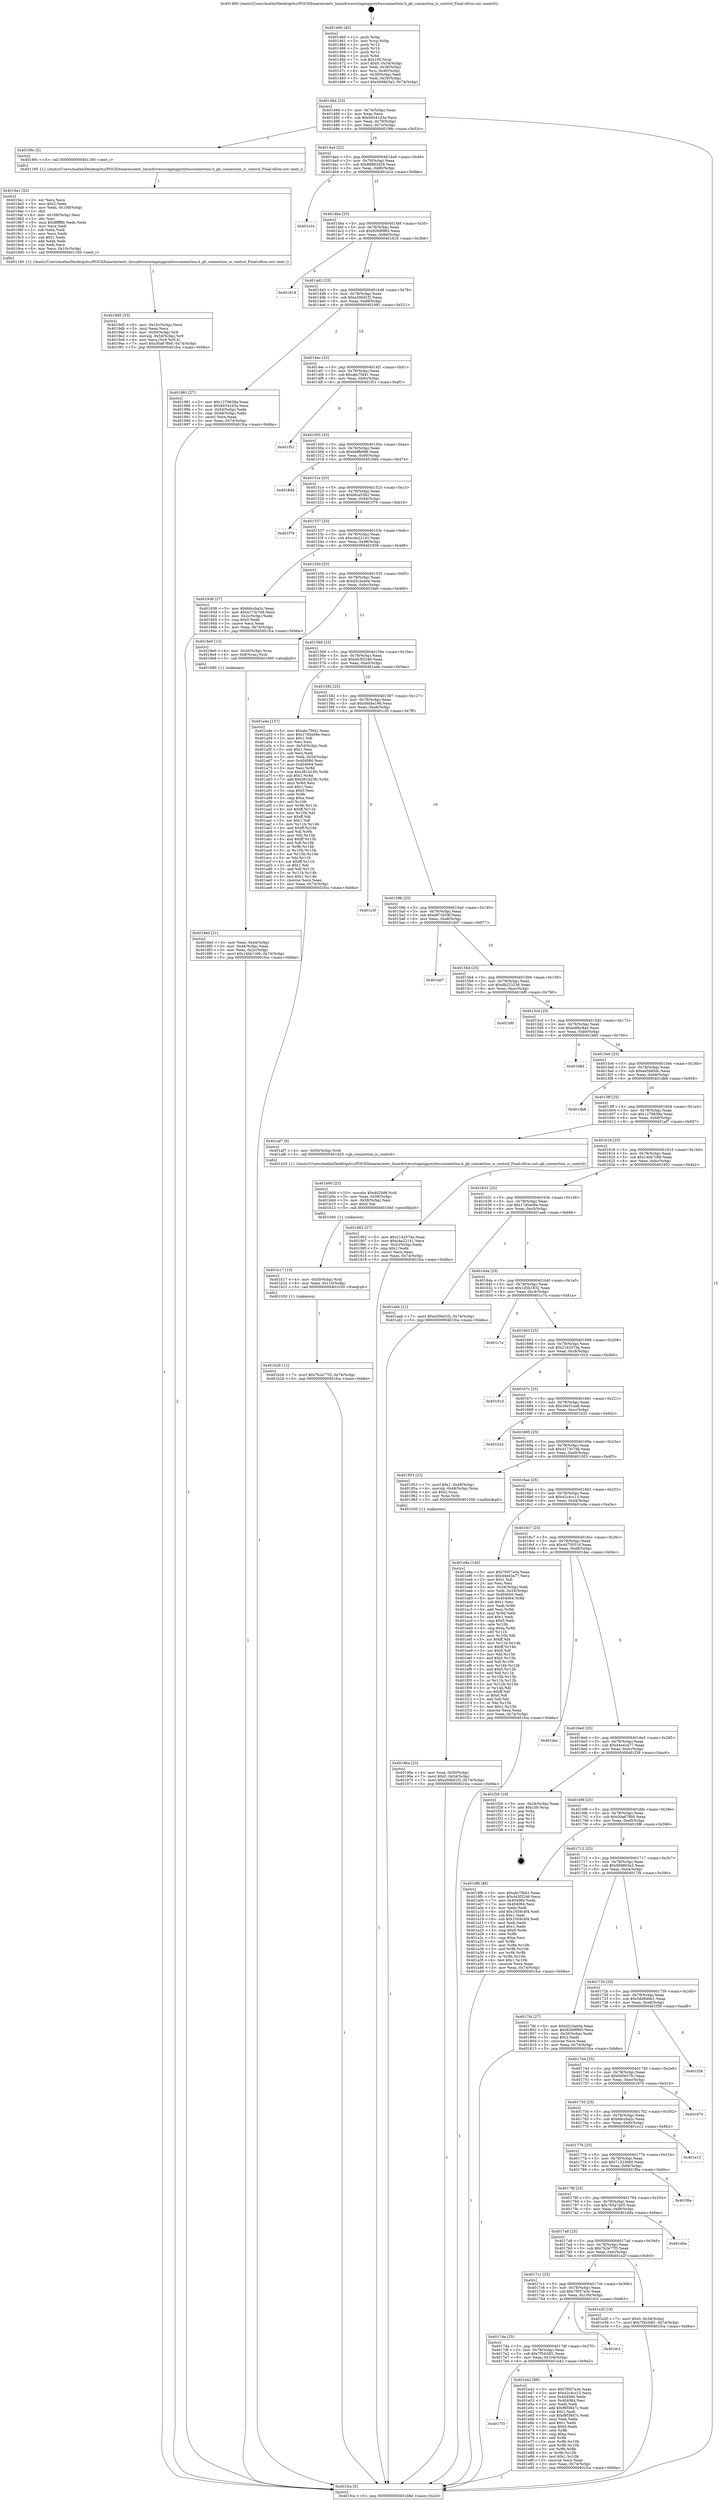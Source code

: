 digraph "0x401460" {
  label = "0x401460 (/mnt/c/Users/mathe/Desktop/tcc/POCII/binaries/extr_linuxdriversstaginggreybusconnection.h_gb_connection_is_control_Final-ollvm.out::main(0))"
  labelloc = "t"
  node[shape=record]

  Entry [label="",width=0.3,height=0.3,shape=circle,fillcolor=black,style=filled]
  "0x40148d" [label="{
     0x40148d [23]\l
     | [instrs]\l
     &nbsp;&nbsp;0x40148d \<+3\>: mov -0x74(%rbp),%eax\l
     &nbsp;&nbsp;0x401490 \<+2\>: mov %eax,%ecx\l
     &nbsp;&nbsp;0x401492 \<+6\>: sub $0x84541d3a,%ecx\l
     &nbsp;&nbsp;0x401498 \<+3\>: mov %eax,-0x78(%rbp)\l
     &nbsp;&nbsp;0x40149b \<+3\>: mov %ecx,-0x7c(%rbp)\l
     &nbsp;&nbsp;0x40149e \<+6\>: je 000000000040199c \<main+0x53c\>\l
  }"]
  "0x40199c" [label="{
     0x40199c [5]\l
     | [instrs]\l
     &nbsp;&nbsp;0x40199c \<+5\>: call 0000000000401160 \<next_i\>\l
     | [calls]\l
     &nbsp;&nbsp;0x401160 \{1\} (/mnt/c/Users/mathe/Desktop/tcc/POCII/binaries/extr_linuxdriversstaginggreybusconnection.h_gb_connection_is_control_Final-ollvm.out::next_i)\l
  }"]
  "0x4014a4" [label="{
     0x4014a4 [22]\l
     | [instrs]\l
     &nbsp;&nbsp;0x4014a4 \<+5\>: jmp 00000000004014a9 \<main+0x49\>\l
     &nbsp;&nbsp;0x4014a9 \<+3\>: mov -0x78(%rbp),%eax\l
     &nbsp;&nbsp;0x4014ac \<+5\>: sub $0x88883d26,%eax\l
     &nbsp;&nbsp;0x4014b1 \<+3\>: mov %eax,-0x80(%rbp)\l
     &nbsp;&nbsp;0x4014b4 \<+6\>: je 0000000000401e1e \<main+0x9be\>\l
  }"]
  Exit [label="",width=0.3,height=0.3,shape=circle,fillcolor=black,style=filled,peripheries=2]
  "0x401e1e" [label="{
     0x401e1e\l
  }", style=dashed]
  "0x4014ba" [label="{
     0x4014ba [25]\l
     | [instrs]\l
     &nbsp;&nbsp;0x4014ba \<+5\>: jmp 00000000004014bf \<main+0x5f\>\l
     &nbsp;&nbsp;0x4014bf \<+3\>: mov -0x78(%rbp),%eax\l
     &nbsp;&nbsp;0x4014c2 \<+5\>: sub $0x9269f965,%eax\l
     &nbsp;&nbsp;0x4014c7 \<+6\>: mov %eax,-0x84(%rbp)\l
     &nbsp;&nbsp;0x4014cd \<+6\>: je 0000000000401818 \<main+0x3b8\>\l
  }"]
  "0x4017f3" [label="{
     0x4017f3\l
  }", style=dashed]
  "0x401818" [label="{
     0x401818\l
  }", style=dashed]
  "0x4014d3" [label="{
     0x4014d3 [25]\l
     | [instrs]\l
     &nbsp;&nbsp;0x4014d3 \<+5\>: jmp 00000000004014d8 \<main+0x78\>\l
     &nbsp;&nbsp;0x4014d8 \<+3\>: mov -0x78(%rbp),%eax\l
     &nbsp;&nbsp;0x4014db \<+5\>: sub $0xa30bd1f2,%eax\l
     &nbsp;&nbsp;0x4014e0 \<+6\>: mov %eax,-0x88(%rbp)\l
     &nbsp;&nbsp;0x4014e6 \<+6\>: je 0000000000401981 \<main+0x521\>\l
  }"]
  "0x401e42" [label="{
     0x401e42 [88]\l
     | [instrs]\l
     &nbsp;&nbsp;0x401e42 \<+5\>: mov $0x7f057a3e,%eax\l
     &nbsp;&nbsp;0x401e47 \<+5\>: mov $0x42c4cc13,%ecx\l
     &nbsp;&nbsp;0x401e4c \<+7\>: mov 0x404060,%edx\l
     &nbsp;&nbsp;0x401e53 \<+7\>: mov 0x404064,%esi\l
     &nbsp;&nbsp;0x401e5a \<+2\>: mov %edx,%edi\l
     &nbsp;&nbsp;0x401e5c \<+6\>: add $0xf6f3847c,%edi\l
     &nbsp;&nbsp;0x401e62 \<+3\>: sub $0x1,%edi\l
     &nbsp;&nbsp;0x401e65 \<+6\>: sub $0xf6f3847c,%edi\l
     &nbsp;&nbsp;0x401e6b \<+3\>: imul %edi,%edx\l
     &nbsp;&nbsp;0x401e6e \<+3\>: and $0x1,%edx\l
     &nbsp;&nbsp;0x401e71 \<+3\>: cmp $0x0,%edx\l
     &nbsp;&nbsp;0x401e74 \<+4\>: sete %r8b\l
     &nbsp;&nbsp;0x401e78 \<+3\>: cmp $0xa,%esi\l
     &nbsp;&nbsp;0x401e7b \<+4\>: setl %r9b\l
     &nbsp;&nbsp;0x401e7f \<+3\>: mov %r8b,%r10b\l
     &nbsp;&nbsp;0x401e82 \<+3\>: and %r9b,%r10b\l
     &nbsp;&nbsp;0x401e85 \<+3\>: xor %r9b,%r8b\l
     &nbsp;&nbsp;0x401e88 \<+3\>: or %r8b,%r10b\l
     &nbsp;&nbsp;0x401e8b \<+4\>: test $0x1,%r10b\l
     &nbsp;&nbsp;0x401e8f \<+3\>: cmovne %ecx,%eax\l
     &nbsp;&nbsp;0x401e92 \<+3\>: mov %eax,-0x74(%rbp)\l
     &nbsp;&nbsp;0x401e95 \<+5\>: jmp 0000000000401fca \<main+0xb6a\>\l
  }"]
  "0x401981" [label="{
     0x401981 [27]\l
     | [instrs]\l
     &nbsp;&nbsp;0x401981 \<+5\>: mov $0x1279639a,%eax\l
     &nbsp;&nbsp;0x401986 \<+5\>: mov $0x84541d3a,%ecx\l
     &nbsp;&nbsp;0x40198b \<+3\>: mov -0x54(%rbp),%edx\l
     &nbsp;&nbsp;0x40198e \<+3\>: cmp -0x48(%rbp),%edx\l
     &nbsp;&nbsp;0x401991 \<+3\>: cmovl %ecx,%eax\l
     &nbsp;&nbsp;0x401994 \<+3\>: mov %eax,-0x74(%rbp)\l
     &nbsp;&nbsp;0x401997 \<+5\>: jmp 0000000000401fca \<main+0xb6a\>\l
  }"]
  "0x4014ec" [label="{
     0x4014ec [25]\l
     | [instrs]\l
     &nbsp;&nbsp;0x4014ec \<+5\>: jmp 00000000004014f1 \<main+0x91\>\l
     &nbsp;&nbsp;0x4014f1 \<+3\>: mov -0x78(%rbp),%eax\l
     &nbsp;&nbsp;0x4014f4 \<+5\>: sub $0xabc7fd41,%eax\l
     &nbsp;&nbsp;0x4014f9 \<+6\>: mov %eax,-0x8c(%rbp)\l
     &nbsp;&nbsp;0x4014ff \<+6\>: je 0000000000401f51 \<main+0xaf1\>\l
  }"]
  "0x4017da" [label="{
     0x4017da [25]\l
     | [instrs]\l
     &nbsp;&nbsp;0x4017da \<+5\>: jmp 00000000004017df \<main+0x37f\>\l
     &nbsp;&nbsp;0x4017df \<+3\>: mov -0x78(%rbp),%eax\l
     &nbsp;&nbsp;0x4017e2 \<+5\>: sub $0x7f543df1,%eax\l
     &nbsp;&nbsp;0x4017e7 \<+6\>: mov %eax,-0x104(%rbp)\l
     &nbsp;&nbsp;0x4017ed \<+6\>: je 0000000000401e42 \<main+0x9e2\>\l
  }"]
  "0x401f51" [label="{
     0x401f51\l
  }", style=dashed]
  "0x401505" [label="{
     0x401505 [25]\l
     | [instrs]\l
     &nbsp;&nbsp;0x401505 \<+5\>: jmp 000000000040150a \<main+0xaa\>\l
     &nbsp;&nbsp;0x40150a \<+3\>: mov -0x78(%rbp),%eax\l
     &nbsp;&nbsp;0x40150d \<+5\>: sub $0xbeffb699,%eax\l
     &nbsp;&nbsp;0x401512 \<+6\>: mov %eax,-0x90(%rbp)\l
     &nbsp;&nbsp;0x401518 \<+6\>: je 00000000004018d4 \<main+0x474\>\l
  }"]
  "0x401fc3" [label="{
     0x401fc3\l
  }", style=dashed]
  "0x4018d4" [label="{
     0x4018d4\l
  }", style=dashed]
  "0x40151e" [label="{
     0x40151e [25]\l
     | [instrs]\l
     &nbsp;&nbsp;0x40151e \<+5\>: jmp 0000000000401523 \<main+0xc3\>\l
     &nbsp;&nbsp;0x401523 \<+3\>: mov -0x78(%rbp),%eax\l
     &nbsp;&nbsp;0x401526 \<+5\>: sub $0xbfca53b2,%eax\l
     &nbsp;&nbsp;0x40152b \<+6\>: mov %eax,-0x94(%rbp)\l
     &nbsp;&nbsp;0x401531 \<+6\>: je 0000000000401f76 \<main+0xb16\>\l
  }"]
  "0x4017c1" [label="{
     0x4017c1 [25]\l
     | [instrs]\l
     &nbsp;&nbsp;0x4017c1 \<+5\>: jmp 00000000004017c6 \<main+0x366\>\l
     &nbsp;&nbsp;0x4017c6 \<+3\>: mov -0x78(%rbp),%eax\l
     &nbsp;&nbsp;0x4017c9 \<+5\>: sub $0x7f057a3e,%eax\l
     &nbsp;&nbsp;0x4017ce \<+6\>: mov %eax,-0x100(%rbp)\l
     &nbsp;&nbsp;0x4017d4 \<+6\>: je 0000000000401fc3 \<main+0xb63\>\l
  }"]
  "0x401f76" [label="{
     0x401f76\l
  }", style=dashed]
  "0x401537" [label="{
     0x401537 [25]\l
     | [instrs]\l
     &nbsp;&nbsp;0x401537 \<+5\>: jmp 000000000040153c \<main+0xdc\>\l
     &nbsp;&nbsp;0x40153c \<+3\>: mov -0x78(%rbp),%eax\l
     &nbsp;&nbsp;0x40153f \<+5\>: sub $0xc4e22141,%eax\l
     &nbsp;&nbsp;0x401544 \<+6\>: mov %eax,-0x98(%rbp)\l
     &nbsp;&nbsp;0x40154a \<+6\>: je 0000000000401938 \<main+0x4d8\>\l
  }"]
  "0x401e2f" [label="{
     0x401e2f [19]\l
     | [instrs]\l
     &nbsp;&nbsp;0x401e2f \<+7\>: movl $0x0,-0x34(%rbp)\l
     &nbsp;&nbsp;0x401e36 \<+7\>: movl $0x7f543df1,-0x74(%rbp)\l
     &nbsp;&nbsp;0x401e3d \<+5\>: jmp 0000000000401fca \<main+0xb6a\>\l
  }"]
  "0x401938" [label="{
     0x401938 [27]\l
     | [instrs]\l
     &nbsp;&nbsp;0x401938 \<+5\>: mov $0x6dccba2c,%eax\l
     &nbsp;&nbsp;0x40193d \<+5\>: mov $0x4173c748,%ecx\l
     &nbsp;&nbsp;0x401942 \<+3\>: mov -0x2c(%rbp),%edx\l
     &nbsp;&nbsp;0x401945 \<+3\>: cmp $0x0,%edx\l
     &nbsp;&nbsp;0x401948 \<+3\>: cmove %ecx,%eax\l
     &nbsp;&nbsp;0x40194b \<+3\>: mov %eax,-0x74(%rbp)\l
     &nbsp;&nbsp;0x40194e \<+5\>: jmp 0000000000401fca \<main+0xb6a\>\l
  }"]
  "0x401550" [label="{
     0x401550 [25]\l
     | [instrs]\l
     &nbsp;&nbsp;0x401550 \<+5\>: jmp 0000000000401555 \<main+0xf5\>\l
     &nbsp;&nbsp;0x401555 \<+3\>: mov -0x78(%rbp),%eax\l
     &nbsp;&nbsp;0x401558 \<+5\>: sub $0xd3c3a40a,%eax\l
     &nbsp;&nbsp;0x40155d \<+6\>: mov %eax,-0x9c(%rbp)\l
     &nbsp;&nbsp;0x401563 \<+6\>: je 00000000004018e0 \<main+0x480\>\l
  }"]
  "0x4017a8" [label="{
     0x4017a8 [25]\l
     | [instrs]\l
     &nbsp;&nbsp;0x4017a8 \<+5\>: jmp 00000000004017ad \<main+0x34d\>\l
     &nbsp;&nbsp;0x4017ad \<+3\>: mov -0x78(%rbp),%eax\l
     &nbsp;&nbsp;0x4017b0 \<+5\>: sub $0x7b2e77f3,%eax\l
     &nbsp;&nbsp;0x4017b5 \<+6\>: mov %eax,-0xfc(%rbp)\l
     &nbsp;&nbsp;0x4017bb \<+6\>: je 0000000000401e2f \<main+0x9cf\>\l
  }"]
  "0x4018e0" [label="{
     0x4018e0 [13]\l
     | [instrs]\l
     &nbsp;&nbsp;0x4018e0 \<+4\>: mov -0x40(%rbp),%rax\l
     &nbsp;&nbsp;0x4018e4 \<+4\>: mov 0x8(%rax),%rdi\l
     &nbsp;&nbsp;0x4018e8 \<+5\>: call 0000000000401060 \<atoi@plt\>\l
     | [calls]\l
     &nbsp;&nbsp;0x401060 \{1\} (unknown)\l
  }"]
  "0x401569" [label="{
     0x401569 [25]\l
     | [instrs]\l
     &nbsp;&nbsp;0x401569 \<+5\>: jmp 000000000040156e \<main+0x10e\>\l
     &nbsp;&nbsp;0x40156e \<+3\>: mov -0x78(%rbp),%eax\l
     &nbsp;&nbsp;0x401571 \<+5\>: sub $0xd43f3246,%eax\l
     &nbsp;&nbsp;0x401576 \<+6\>: mov %eax,-0xa0(%rbp)\l
     &nbsp;&nbsp;0x40157c \<+6\>: je 0000000000401a4e \<main+0x5ee\>\l
  }"]
  "0x401d0a" [label="{
     0x401d0a\l
  }", style=dashed]
  "0x401a4e" [label="{
     0x401a4e [157]\l
     | [instrs]\l
     &nbsp;&nbsp;0x401a4e \<+5\>: mov $0xabc7fd41,%eax\l
     &nbsp;&nbsp;0x401a53 \<+5\>: mov $0x17d5a06e,%ecx\l
     &nbsp;&nbsp;0x401a58 \<+2\>: mov $0x1,%dl\l
     &nbsp;&nbsp;0x401a5a \<+2\>: xor %esi,%esi\l
     &nbsp;&nbsp;0x401a5c \<+3\>: mov -0x54(%rbp),%edi\l
     &nbsp;&nbsp;0x401a5f \<+3\>: sub $0x1,%esi\l
     &nbsp;&nbsp;0x401a62 \<+2\>: sub %esi,%edi\l
     &nbsp;&nbsp;0x401a64 \<+3\>: mov %edi,-0x54(%rbp)\l
     &nbsp;&nbsp;0x401a67 \<+7\>: mov 0x404060,%esi\l
     &nbsp;&nbsp;0x401a6e \<+7\>: mov 0x404064,%edi\l
     &nbsp;&nbsp;0x401a75 \<+3\>: mov %esi,%r8d\l
     &nbsp;&nbsp;0x401a78 \<+7\>: sub $0x381b23fc,%r8d\l
     &nbsp;&nbsp;0x401a7f \<+4\>: sub $0x1,%r8d\l
     &nbsp;&nbsp;0x401a83 \<+7\>: add $0x381b23fc,%r8d\l
     &nbsp;&nbsp;0x401a8a \<+4\>: imul %r8d,%esi\l
     &nbsp;&nbsp;0x401a8e \<+3\>: and $0x1,%esi\l
     &nbsp;&nbsp;0x401a91 \<+3\>: cmp $0x0,%esi\l
     &nbsp;&nbsp;0x401a94 \<+4\>: sete %r9b\l
     &nbsp;&nbsp;0x401a98 \<+3\>: cmp $0xa,%edi\l
     &nbsp;&nbsp;0x401a9b \<+4\>: setl %r10b\l
     &nbsp;&nbsp;0x401a9f \<+3\>: mov %r9b,%r11b\l
     &nbsp;&nbsp;0x401aa2 \<+4\>: xor $0xff,%r11b\l
     &nbsp;&nbsp;0x401aa6 \<+3\>: mov %r10b,%bl\l
     &nbsp;&nbsp;0x401aa9 \<+3\>: xor $0xff,%bl\l
     &nbsp;&nbsp;0x401aac \<+3\>: xor $0x1,%dl\l
     &nbsp;&nbsp;0x401aaf \<+3\>: mov %r11b,%r14b\l
     &nbsp;&nbsp;0x401ab2 \<+4\>: and $0xff,%r14b\l
     &nbsp;&nbsp;0x401ab6 \<+3\>: and %dl,%r9b\l
     &nbsp;&nbsp;0x401ab9 \<+3\>: mov %bl,%r15b\l
     &nbsp;&nbsp;0x401abc \<+4\>: and $0xff,%r15b\l
     &nbsp;&nbsp;0x401ac0 \<+3\>: and %dl,%r10b\l
     &nbsp;&nbsp;0x401ac3 \<+3\>: or %r9b,%r14b\l
     &nbsp;&nbsp;0x401ac6 \<+3\>: or %r10b,%r15b\l
     &nbsp;&nbsp;0x401ac9 \<+3\>: xor %r15b,%r14b\l
     &nbsp;&nbsp;0x401acc \<+3\>: or %bl,%r11b\l
     &nbsp;&nbsp;0x401acf \<+4\>: xor $0xff,%r11b\l
     &nbsp;&nbsp;0x401ad3 \<+3\>: or $0x1,%dl\l
     &nbsp;&nbsp;0x401ad6 \<+3\>: and %dl,%r11b\l
     &nbsp;&nbsp;0x401ad9 \<+3\>: or %r11b,%r14b\l
     &nbsp;&nbsp;0x401adc \<+4\>: test $0x1,%r14b\l
     &nbsp;&nbsp;0x401ae0 \<+3\>: cmovne %ecx,%eax\l
     &nbsp;&nbsp;0x401ae3 \<+3\>: mov %eax,-0x74(%rbp)\l
     &nbsp;&nbsp;0x401ae6 \<+5\>: jmp 0000000000401fca \<main+0xb6a\>\l
  }"]
  "0x401582" [label="{
     0x401582 [25]\l
     | [instrs]\l
     &nbsp;&nbsp;0x401582 \<+5\>: jmp 0000000000401587 \<main+0x127\>\l
     &nbsp;&nbsp;0x401587 \<+3\>: mov -0x78(%rbp),%eax\l
     &nbsp;&nbsp;0x40158a \<+5\>: sub $0xd4dde196,%eax\l
     &nbsp;&nbsp;0x40158f \<+6\>: mov %eax,-0xa4(%rbp)\l
     &nbsp;&nbsp;0x401595 \<+6\>: je 0000000000401c5f \<main+0x7ff\>\l
  }"]
  "0x40178f" [label="{
     0x40178f [25]\l
     | [instrs]\l
     &nbsp;&nbsp;0x40178f \<+5\>: jmp 0000000000401794 \<main+0x334\>\l
     &nbsp;&nbsp;0x401794 \<+3\>: mov -0x78(%rbp),%eax\l
     &nbsp;&nbsp;0x401797 \<+5\>: sub $0x765a7a05,%eax\l
     &nbsp;&nbsp;0x40179c \<+6\>: mov %eax,-0xf8(%rbp)\l
     &nbsp;&nbsp;0x4017a2 \<+6\>: je 0000000000401d0a \<main+0x8aa\>\l
  }"]
  "0x401c5f" [label="{
     0x401c5f\l
  }", style=dashed]
  "0x40159b" [label="{
     0x40159b [25]\l
     | [instrs]\l
     &nbsp;&nbsp;0x40159b \<+5\>: jmp 00000000004015a0 \<main+0x140\>\l
     &nbsp;&nbsp;0x4015a0 \<+3\>: mov -0x78(%rbp),%eax\l
     &nbsp;&nbsp;0x4015a3 \<+5\>: sub $0xd67cb59f,%eax\l
     &nbsp;&nbsp;0x4015a8 \<+6\>: mov %eax,-0xa8(%rbp)\l
     &nbsp;&nbsp;0x4015ae \<+6\>: je 0000000000401dd7 \<main+0x977\>\l
  }"]
  "0x401f6a" [label="{
     0x401f6a\l
  }", style=dashed]
  "0x401dd7" [label="{
     0x401dd7\l
  }", style=dashed]
  "0x4015b4" [label="{
     0x4015b4 [25]\l
     | [instrs]\l
     &nbsp;&nbsp;0x4015b4 \<+5\>: jmp 00000000004015b9 \<main+0x159\>\l
     &nbsp;&nbsp;0x4015b9 \<+3\>: mov -0x78(%rbp),%eax\l
     &nbsp;&nbsp;0x4015bc \<+5\>: sub $0xdb223236,%eax\l
     &nbsp;&nbsp;0x4015c1 \<+6\>: mov %eax,-0xac(%rbp)\l
     &nbsp;&nbsp;0x4015c7 \<+6\>: je 0000000000401bf0 \<main+0x790\>\l
  }"]
  "0x401776" [label="{
     0x401776 [25]\l
     | [instrs]\l
     &nbsp;&nbsp;0x401776 \<+5\>: jmp 000000000040177b \<main+0x31b\>\l
     &nbsp;&nbsp;0x40177b \<+3\>: mov -0x78(%rbp),%eax\l
     &nbsp;&nbsp;0x40177e \<+5\>: sub $0x71323060,%eax\l
     &nbsp;&nbsp;0x401783 \<+6\>: mov %eax,-0xf4(%rbp)\l
     &nbsp;&nbsp;0x401789 \<+6\>: je 0000000000401f6a \<main+0xb0a\>\l
  }"]
  "0x401bf0" [label="{
     0x401bf0\l
  }", style=dashed]
  "0x4015cd" [label="{
     0x4015cd [25]\l
     | [instrs]\l
     &nbsp;&nbsp;0x4015cd \<+5\>: jmp 00000000004015d2 \<main+0x172\>\l
     &nbsp;&nbsp;0x4015d2 \<+3\>: mov -0x78(%rbp),%eax\l
     &nbsp;&nbsp;0x4015d5 \<+5\>: sub $0xedfbc8a4,%eax\l
     &nbsp;&nbsp;0x4015da \<+6\>: mov %eax,-0xb0(%rbp)\l
     &nbsp;&nbsp;0x4015e0 \<+6\>: je 0000000000401b60 \<main+0x700\>\l
  }"]
  "0x401e12" [label="{
     0x401e12\l
  }", style=dashed]
  "0x401b60" [label="{
     0x401b60\l
  }", style=dashed]
  "0x4015e6" [label="{
     0x4015e6 [25]\l
     | [instrs]\l
     &nbsp;&nbsp;0x4015e6 \<+5\>: jmp 00000000004015eb \<main+0x18b\>\l
     &nbsp;&nbsp;0x4015eb \<+3\>: mov -0x78(%rbp),%eax\l
     &nbsp;&nbsp;0x4015ee \<+5\>: sub $0xee5b85dc,%eax\l
     &nbsp;&nbsp;0x4015f3 \<+6\>: mov %eax,-0xb4(%rbp)\l
     &nbsp;&nbsp;0x4015f9 \<+6\>: je 0000000000401db8 \<main+0x958\>\l
  }"]
  "0x40175d" [label="{
     0x40175d [25]\l
     | [instrs]\l
     &nbsp;&nbsp;0x40175d \<+5\>: jmp 0000000000401762 \<main+0x302\>\l
     &nbsp;&nbsp;0x401762 \<+3\>: mov -0x78(%rbp),%eax\l
     &nbsp;&nbsp;0x401765 \<+5\>: sub $0x6dccba2c,%eax\l
     &nbsp;&nbsp;0x40176a \<+6\>: mov %eax,-0xf0(%rbp)\l
     &nbsp;&nbsp;0x401770 \<+6\>: je 0000000000401e12 \<main+0x9b2\>\l
  }"]
  "0x401db8" [label="{
     0x401db8\l
  }", style=dashed]
  "0x4015ff" [label="{
     0x4015ff [25]\l
     | [instrs]\l
     &nbsp;&nbsp;0x4015ff \<+5\>: jmp 0000000000401604 \<main+0x1a4\>\l
     &nbsp;&nbsp;0x401604 \<+3\>: mov -0x78(%rbp),%eax\l
     &nbsp;&nbsp;0x401607 \<+5\>: sub $0x1279639a,%eax\l
     &nbsp;&nbsp;0x40160c \<+6\>: mov %eax,-0xb8(%rbp)\l
     &nbsp;&nbsp;0x401612 \<+6\>: je 0000000000401af7 \<main+0x697\>\l
  }"]
  "0x401870" [label="{
     0x401870\l
  }", style=dashed]
  "0x401af7" [label="{
     0x401af7 [9]\l
     | [instrs]\l
     &nbsp;&nbsp;0x401af7 \<+4\>: mov -0x50(%rbp),%rdi\l
     &nbsp;&nbsp;0x401afb \<+5\>: call 0000000000401420 \<gb_connection_is_control\>\l
     | [calls]\l
     &nbsp;&nbsp;0x401420 \{1\} (/mnt/c/Users/mathe/Desktop/tcc/POCII/binaries/extr_linuxdriversstaginggreybusconnection.h_gb_connection_is_control_Final-ollvm.out::gb_connection_is_control)\l
  }"]
  "0x401618" [label="{
     0x401618 [25]\l
     | [instrs]\l
     &nbsp;&nbsp;0x401618 \<+5\>: jmp 000000000040161d \<main+0x1bd\>\l
     &nbsp;&nbsp;0x40161d \<+3\>: mov -0x78(%rbp),%eax\l
     &nbsp;&nbsp;0x401620 \<+5\>: sub $0x14bb7c69,%eax\l
     &nbsp;&nbsp;0x401625 \<+6\>: mov %eax,-0xbc(%rbp)\l
     &nbsp;&nbsp;0x40162b \<+6\>: je 0000000000401902 \<main+0x4a2\>\l
  }"]
  "0x401744" [label="{
     0x401744 [25]\l
     | [instrs]\l
     &nbsp;&nbsp;0x401744 \<+5\>: jmp 0000000000401749 \<main+0x2e9\>\l
     &nbsp;&nbsp;0x401749 \<+3\>: mov -0x78(%rbp),%eax\l
     &nbsp;&nbsp;0x40174c \<+5\>: sub $0x600637fc,%eax\l
     &nbsp;&nbsp;0x401751 \<+6\>: mov %eax,-0xec(%rbp)\l
     &nbsp;&nbsp;0x401757 \<+6\>: je 0000000000401870 \<main+0x410\>\l
  }"]
  "0x401902" [label="{
     0x401902 [27]\l
     | [instrs]\l
     &nbsp;&nbsp;0x401902 \<+5\>: mov $0x214207da,%eax\l
     &nbsp;&nbsp;0x401907 \<+5\>: mov $0xc4e22141,%ecx\l
     &nbsp;&nbsp;0x40190c \<+3\>: mov -0x2c(%rbp),%edx\l
     &nbsp;&nbsp;0x40190f \<+3\>: cmp $0x1,%edx\l
     &nbsp;&nbsp;0x401912 \<+3\>: cmovl %ecx,%eax\l
     &nbsp;&nbsp;0x401915 \<+3\>: mov %eax,-0x74(%rbp)\l
     &nbsp;&nbsp;0x401918 \<+5\>: jmp 0000000000401fca \<main+0xb6a\>\l
  }"]
  "0x401631" [label="{
     0x401631 [25]\l
     | [instrs]\l
     &nbsp;&nbsp;0x401631 \<+5\>: jmp 0000000000401636 \<main+0x1d6\>\l
     &nbsp;&nbsp;0x401636 \<+3\>: mov -0x78(%rbp),%eax\l
     &nbsp;&nbsp;0x401639 \<+5\>: sub $0x17d5a06e,%eax\l
     &nbsp;&nbsp;0x40163e \<+6\>: mov %eax,-0xc0(%rbp)\l
     &nbsp;&nbsp;0x401644 \<+6\>: je 0000000000401aeb \<main+0x68b\>\l
  }"]
  "0x401f39" [label="{
     0x401f39\l
  }", style=dashed]
  "0x401aeb" [label="{
     0x401aeb [12]\l
     | [instrs]\l
     &nbsp;&nbsp;0x401aeb \<+7\>: movl $0xa30bd1f2,-0x74(%rbp)\l
     &nbsp;&nbsp;0x401af2 \<+5\>: jmp 0000000000401fca \<main+0xb6a\>\l
  }"]
  "0x40164a" [label="{
     0x40164a [25]\l
     | [instrs]\l
     &nbsp;&nbsp;0x40164a \<+5\>: jmp 000000000040164f \<main+0x1ef\>\l
     &nbsp;&nbsp;0x40164f \<+3\>: mov -0x78(%rbp),%eax\l
     &nbsp;&nbsp;0x401652 \<+5\>: sub $0x1d5b1832,%eax\l
     &nbsp;&nbsp;0x401657 \<+6\>: mov %eax,-0xc4(%rbp)\l
     &nbsp;&nbsp;0x40165d \<+6\>: je 0000000000401c7a \<main+0x81a\>\l
  }"]
  "0x401b26" [label="{
     0x401b26 [12]\l
     | [instrs]\l
     &nbsp;&nbsp;0x401b26 \<+7\>: movl $0x7b2e77f3,-0x74(%rbp)\l
     &nbsp;&nbsp;0x401b2d \<+5\>: jmp 0000000000401fca \<main+0xb6a\>\l
  }"]
  "0x401c7a" [label="{
     0x401c7a\l
  }", style=dashed]
  "0x401663" [label="{
     0x401663 [25]\l
     | [instrs]\l
     &nbsp;&nbsp;0x401663 \<+5\>: jmp 0000000000401668 \<main+0x208\>\l
     &nbsp;&nbsp;0x401668 \<+3\>: mov -0x78(%rbp),%eax\l
     &nbsp;&nbsp;0x40166b \<+5\>: sub $0x214207da,%eax\l
     &nbsp;&nbsp;0x401670 \<+6\>: mov %eax,-0xc8(%rbp)\l
     &nbsp;&nbsp;0x401676 \<+6\>: je 000000000040191d \<main+0x4bd\>\l
  }"]
  "0x401b17" [label="{
     0x401b17 [15]\l
     | [instrs]\l
     &nbsp;&nbsp;0x401b17 \<+4\>: mov -0x50(%rbp),%rdi\l
     &nbsp;&nbsp;0x401b1b \<+6\>: mov %eax,-0x110(%rbp)\l
     &nbsp;&nbsp;0x401b21 \<+5\>: call 0000000000401030 \<free@plt\>\l
     | [calls]\l
     &nbsp;&nbsp;0x401030 \{1\} (unknown)\l
  }"]
  "0x40191d" [label="{
     0x40191d\l
  }", style=dashed]
  "0x40167c" [label="{
     0x40167c [25]\l
     | [instrs]\l
     &nbsp;&nbsp;0x40167c \<+5\>: jmp 0000000000401681 \<main+0x221\>\l
     &nbsp;&nbsp;0x401681 \<+3\>: mov -0x78(%rbp),%eax\l
     &nbsp;&nbsp;0x401684 \<+5\>: sub $0x3de51aa8,%eax\l
     &nbsp;&nbsp;0x401689 \<+6\>: mov %eax,-0xcc(%rbp)\l
     &nbsp;&nbsp;0x40168f \<+6\>: je 0000000000401b32 \<main+0x6d2\>\l
  }"]
  "0x401b00" [label="{
     0x401b00 [23]\l
     | [instrs]\l
     &nbsp;&nbsp;0x401b00 \<+10\>: movabs $0x4020d6,%rdi\l
     &nbsp;&nbsp;0x401b0a \<+3\>: mov %eax,-0x58(%rbp)\l
     &nbsp;&nbsp;0x401b0d \<+3\>: mov -0x58(%rbp),%esi\l
     &nbsp;&nbsp;0x401b10 \<+2\>: mov $0x0,%al\l
     &nbsp;&nbsp;0x401b12 \<+5\>: call 0000000000401040 \<printf@plt\>\l
     | [calls]\l
     &nbsp;&nbsp;0x401040 \{1\} (unknown)\l
  }"]
  "0x401b32" [label="{
     0x401b32\l
  }", style=dashed]
  "0x401695" [label="{
     0x401695 [25]\l
     | [instrs]\l
     &nbsp;&nbsp;0x401695 \<+5\>: jmp 000000000040169a \<main+0x23a\>\l
     &nbsp;&nbsp;0x40169a \<+3\>: mov -0x78(%rbp),%eax\l
     &nbsp;&nbsp;0x40169d \<+5\>: sub $0x4173c748,%eax\l
     &nbsp;&nbsp;0x4016a2 \<+6\>: mov %eax,-0xd0(%rbp)\l
     &nbsp;&nbsp;0x4016a8 \<+6\>: je 0000000000401953 \<main+0x4f3\>\l
  }"]
  "0x4019d5" [label="{
     0x4019d5 [33]\l
     | [instrs]\l
     &nbsp;&nbsp;0x4019d5 \<+6\>: mov -0x10c(%rbp),%ecx\l
     &nbsp;&nbsp;0x4019db \<+3\>: imul %eax,%ecx\l
     &nbsp;&nbsp;0x4019de \<+4\>: mov -0x50(%rbp),%r8\l
     &nbsp;&nbsp;0x4019e2 \<+4\>: movslq -0x54(%rbp),%r9\l
     &nbsp;&nbsp;0x4019e6 \<+4\>: mov %ecx,(%r8,%r9,4)\l
     &nbsp;&nbsp;0x4019ea \<+7\>: movl $0x50a678b0,-0x74(%rbp)\l
     &nbsp;&nbsp;0x4019f1 \<+5\>: jmp 0000000000401fca \<main+0xb6a\>\l
  }"]
  "0x401953" [label="{
     0x401953 [23]\l
     | [instrs]\l
     &nbsp;&nbsp;0x401953 \<+7\>: movl $0x1,-0x48(%rbp)\l
     &nbsp;&nbsp;0x40195a \<+4\>: movslq -0x48(%rbp),%rax\l
     &nbsp;&nbsp;0x40195e \<+4\>: shl $0x2,%rax\l
     &nbsp;&nbsp;0x401962 \<+3\>: mov %rax,%rdi\l
     &nbsp;&nbsp;0x401965 \<+5\>: call 0000000000401050 \<malloc@plt\>\l
     | [calls]\l
     &nbsp;&nbsp;0x401050 \{1\} (unknown)\l
  }"]
  "0x4016ae" [label="{
     0x4016ae [25]\l
     | [instrs]\l
     &nbsp;&nbsp;0x4016ae \<+5\>: jmp 00000000004016b3 \<main+0x253\>\l
     &nbsp;&nbsp;0x4016b3 \<+3\>: mov -0x78(%rbp),%eax\l
     &nbsp;&nbsp;0x4016b6 \<+5\>: sub $0x42c4cc13,%eax\l
     &nbsp;&nbsp;0x4016bb \<+6\>: mov %eax,-0xd4(%rbp)\l
     &nbsp;&nbsp;0x4016c1 \<+6\>: je 0000000000401e9a \<main+0xa3a\>\l
  }"]
  "0x4019a1" [label="{
     0x4019a1 [52]\l
     | [instrs]\l
     &nbsp;&nbsp;0x4019a1 \<+2\>: xor %ecx,%ecx\l
     &nbsp;&nbsp;0x4019a3 \<+5\>: mov $0x2,%edx\l
     &nbsp;&nbsp;0x4019a8 \<+6\>: mov %edx,-0x108(%rbp)\l
     &nbsp;&nbsp;0x4019ae \<+1\>: cltd\l
     &nbsp;&nbsp;0x4019af \<+6\>: mov -0x108(%rbp),%esi\l
     &nbsp;&nbsp;0x4019b5 \<+2\>: idiv %esi\l
     &nbsp;&nbsp;0x4019b7 \<+6\>: imul $0xfffffffe,%edx,%edx\l
     &nbsp;&nbsp;0x4019bd \<+2\>: mov %ecx,%edi\l
     &nbsp;&nbsp;0x4019bf \<+2\>: sub %edx,%edi\l
     &nbsp;&nbsp;0x4019c1 \<+2\>: mov %ecx,%edx\l
     &nbsp;&nbsp;0x4019c3 \<+3\>: sub $0x1,%edx\l
     &nbsp;&nbsp;0x4019c6 \<+2\>: add %edx,%edi\l
     &nbsp;&nbsp;0x4019c8 \<+2\>: sub %edi,%ecx\l
     &nbsp;&nbsp;0x4019ca \<+6\>: mov %ecx,-0x10c(%rbp)\l
     &nbsp;&nbsp;0x4019d0 \<+5\>: call 0000000000401160 \<next_i\>\l
     | [calls]\l
     &nbsp;&nbsp;0x401160 \{1\} (/mnt/c/Users/mathe/Desktop/tcc/POCII/binaries/extr_linuxdriversstaginggreybusconnection.h_gb_connection_is_control_Final-ollvm.out::next_i)\l
  }"]
  "0x401e9a" [label="{
     0x401e9a [140]\l
     | [instrs]\l
     &nbsp;&nbsp;0x401e9a \<+5\>: mov $0x7f057a3e,%eax\l
     &nbsp;&nbsp;0x401e9f \<+5\>: mov $0x44e43a77,%ecx\l
     &nbsp;&nbsp;0x401ea4 \<+2\>: mov $0x1,%dl\l
     &nbsp;&nbsp;0x401ea6 \<+2\>: xor %esi,%esi\l
     &nbsp;&nbsp;0x401ea8 \<+3\>: mov -0x34(%rbp),%edi\l
     &nbsp;&nbsp;0x401eab \<+3\>: mov %edi,-0x24(%rbp)\l
     &nbsp;&nbsp;0x401eae \<+7\>: mov 0x404060,%edi\l
     &nbsp;&nbsp;0x401eb5 \<+8\>: mov 0x404064,%r8d\l
     &nbsp;&nbsp;0x401ebd \<+3\>: sub $0x1,%esi\l
     &nbsp;&nbsp;0x401ec0 \<+3\>: mov %edi,%r9d\l
     &nbsp;&nbsp;0x401ec3 \<+3\>: add %esi,%r9d\l
     &nbsp;&nbsp;0x401ec6 \<+4\>: imul %r9d,%edi\l
     &nbsp;&nbsp;0x401eca \<+3\>: and $0x1,%edi\l
     &nbsp;&nbsp;0x401ecd \<+3\>: cmp $0x0,%edi\l
     &nbsp;&nbsp;0x401ed0 \<+4\>: sete %r10b\l
     &nbsp;&nbsp;0x401ed4 \<+4\>: cmp $0xa,%r8d\l
     &nbsp;&nbsp;0x401ed8 \<+4\>: setl %r11b\l
     &nbsp;&nbsp;0x401edc \<+3\>: mov %r10b,%bl\l
     &nbsp;&nbsp;0x401edf \<+3\>: xor $0xff,%bl\l
     &nbsp;&nbsp;0x401ee2 \<+3\>: mov %r11b,%r14b\l
     &nbsp;&nbsp;0x401ee5 \<+4\>: xor $0xff,%r14b\l
     &nbsp;&nbsp;0x401ee9 \<+3\>: xor $0x0,%dl\l
     &nbsp;&nbsp;0x401eec \<+3\>: mov %bl,%r15b\l
     &nbsp;&nbsp;0x401eef \<+4\>: and $0x0,%r15b\l
     &nbsp;&nbsp;0x401ef3 \<+3\>: and %dl,%r10b\l
     &nbsp;&nbsp;0x401ef6 \<+3\>: mov %r14b,%r12b\l
     &nbsp;&nbsp;0x401ef9 \<+4\>: and $0x0,%r12b\l
     &nbsp;&nbsp;0x401efd \<+3\>: and %dl,%r11b\l
     &nbsp;&nbsp;0x401f00 \<+3\>: or %r10b,%r15b\l
     &nbsp;&nbsp;0x401f03 \<+3\>: or %r11b,%r12b\l
     &nbsp;&nbsp;0x401f06 \<+3\>: xor %r12b,%r15b\l
     &nbsp;&nbsp;0x401f09 \<+3\>: or %r14b,%bl\l
     &nbsp;&nbsp;0x401f0c \<+3\>: xor $0xff,%bl\l
     &nbsp;&nbsp;0x401f0f \<+3\>: or $0x0,%dl\l
     &nbsp;&nbsp;0x401f12 \<+2\>: and %dl,%bl\l
     &nbsp;&nbsp;0x401f14 \<+3\>: or %bl,%r15b\l
     &nbsp;&nbsp;0x401f17 \<+4\>: test $0x1,%r15b\l
     &nbsp;&nbsp;0x401f1b \<+3\>: cmovne %ecx,%eax\l
     &nbsp;&nbsp;0x401f1e \<+3\>: mov %eax,-0x74(%rbp)\l
     &nbsp;&nbsp;0x401f21 \<+5\>: jmp 0000000000401fca \<main+0xb6a\>\l
  }"]
  "0x4016c7" [label="{
     0x4016c7 [25]\l
     | [instrs]\l
     &nbsp;&nbsp;0x4016c7 \<+5\>: jmp 00000000004016cc \<main+0x26c\>\l
     &nbsp;&nbsp;0x4016cc \<+3\>: mov -0x78(%rbp),%eax\l
     &nbsp;&nbsp;0x4016cf \<+5\>: sub $0x4475051d,%eax\l
     &nbsp;&nbsp;0x4016d4 \<+6\>: mov %eax,-0xd8(%rbp)\l
     &nbsp;&nbsp;0x4016da \<+6\>: je 0000000000401dac \<main+0x94c\>\l
  }"]
  "0x40196a" [label="{
     0x40196a [23]\l
     | [instrs]\l
     &nbsp;&nbsp;0x40196a \<+4\>: mov %rax,-0x50(%rbp)\l
     &nbsp;&nbsp;0x40196e \<+7\>: movl $0x0,-0x54(%rbp)\l
     &nbsp;&nbsp;0x401975 \<+7\>: movl $0xa30bd1f2,-0x74(%rbp)\l
     &nbsp;&nbsp;0x40197c \<+5\>: jmp 0000000000401fca \<main+0xb6a\>\l
  }"]
  "0x401dac" [label="{
     0x401dac\l
  }", style=dashed]
  "0x4016e0" [label="{
     0x4016e0 [25]\l
     | [instrs]\l
     &nbsp;&nbsp;0x4016e0 \<+5\>: jmp 00000000004016e5 \<main+0x285\>\l
     &nbsp;&nbsp;0x4016e5 \<+3\>: mov -0x78(%rbp),%eax\l
     &nbsp;&nbsp;0x4016e8 \<+5\>: sub $0x44e43a77,%eax\l
     &nbsp;&nbsp;0x4016ed \<+6\>: mov %eax,-0xdc(%rbp)\l
     &nbsp;&nbsp;0x4016f3 \<+6\>: je 0000000000401f26 \<main+0xac6\>\l
  }"]
  "0x4018ed" [label="{
     0x4018ed [21]\l
     | [instrs]\l
     &nbsp;&nbsp;0x4018ed \<+3\>: mov %eax,-0x44(%rbp)\l
     &nbsp;&nbsp;0x4018f0 \<+3\>: mov -0x44(%rbp),%eax\l
     &nbsp;&nbsp;0x4018f3 \<+3\>: mov %eax,-0x2c(%rbp)\l
     &nbsp;&nbsp;0x4018f6 \<+7\>: movl $0x14bb7c69,-0x74(%rbp)\l
     &nbsp;&nbsp;0x4018fd \<+5\>: jmp 0000000000401fca \<main+0xb6a\>\l
  }"]
  "0x401f26" [label="{
     0x401f26 [19]\l
     | [instrs]\l
     &nbsp;&nbsp;0x401f26 \<+3\>: mov -0x24(%rbp),%eax\l
     &nbsp;&nbsp;0x401f29 \<+7\>: add $0x100,%rsp\l
     &nbsp;&nbsp;0x401f30 \<+1\>: pop %rbx\l
     &nbsp;&nbsp;0x401f31 \<+2\>: pop %r12\l
     &nbsp;&nbsp;0x401f33 \<+2\>: pop %r14\l
     &nbsp;&nbsp;0x401f35 \<+2\>: pop %r15\l
     &nbsp;&nbsp;0x401f37 \<+1\>: pop %rbp\l
     &nbsp;&nbsp;0x401f38 \<+1\>: ret\l
  }"]
  "0x4016f9" [label="{
     0x4016f9 [25]\l
     | [instrs]\l
     &nbsp;&nbsp;0x4016f9 \<+5\>: jmp 00000000004016fe \<main+0x29e\>\l
     &nbsp;&nbsp;0x4016fe \<+3\>: mov -0x78(%rbp),%eax\l
     &nbsp;&nbsp;0x401701 \<+5\>: sub $0x50a678b0,%eax\l
     &nbsp;&nbsp;0x401706 \<+6\>: mov %eax,-0xe0(%rbp)\l
     &nbsp;&nbsp;0x40170c \<+6\>: je 00000000004019f6 \<main+0x596\>\l
  }"]
  "0x401460" [label="{
     0x401460 [45]\l
     | [instrs]\l
     &nbsp;&nbsp;0x401460 \<+1\>: push %rbp\l
     &nbsp;&nbsp;0x401461 \<+3\>: mov %rsp,%rbp\l
     &nbsp;&nbsp;0x401464 \<+2\>: push %r15\l
     &nbsp;&nbsp;0x401466 \<+2\>: push %r14\l
     &nbsp;&nbsp;0x401468 \<+2\>: push %r12\l
     &nbsp;&nbsp;0x40146a \<+1\>: push %rbx\l
     &nbsp;&nbsp;0x40146b \<+7\>: sub $0x100,%rsp\l
     &nbsp;&nbsp;0x401472 \<+7\>: movl $0x0,-0x34(%rbp)\l
     &nbsp;&nbsp;0x401479 \<+3\>: mov %edi,-0x38(%rbp)\l
     &nbsp;&nbsp;0x40147c \<+4\>: mov %rsi,-0x40(%rbp)\l
     &nbsp;&nbsp;0x401480 \<+3\>: mov -0x38(%rbp),%edi\l
     &nbsp;&nbsp;0x401483 \<+3\>: mov %edi,-0x30(%rbp)\l
     &nbsp;&nbsp;0x401486 \<+7\>: movl $0x569803a3,-0x74(%rbp)\l
  }"]
  "0x4019f6" [label="{
     0x4019f6 [88]\l
     | [instrs]\l
     &nbsp;&nbsp;0x4019f6 \<+5\>: mov $0xabc7fd41,%eax\l
     &nbsp;&nbsp;0x4019fb \<+5\>: mov $0xd43f3246,%ecx\l
     &nbsp;&nbsp;0x401a00 \<+7\>: mov 0x404060,%edx\l
     &nbsp;&nbsp;0x401a07 \<+7\>: mov 0x404064,%esi\l
     &nbsp;&nbsp;0x401a0e \<+2\>: mov %edx,%edi\l
     &nbsp;&nbsp;0x401a10 \<+6\>: add $0x1059c4f4,%edi\l
     &nbsp;&nbsp;0x401a16 \<+3\>: sub $0x1,%edi\l
     &nbsp;&nbsp;0x401a19 \<+6\>: sub $0x1059c4f4,%edi\l
     &nbsp;&nbsp;0x401a1f \<+3\>: imul %edi,%edx\l
     &nbsp;&nbsp;0x401a22 \<+3\>: and $0x1,%edx\l
     &nbsp;&nbsp;0x401a25 \<+3\>: cmp $0x0,%edx\l
     &nbsp;&nbsp;0x401a28 \<+4\>: sete %r8b\l
     &nbsp;&nbsp;0x401a2c \<+3\>: cmp $0xa,%esi\l
     &nbsp;&nbsp;0x401a2f \<+4\>: setl %r9b\l
     &nbsp;&nbsp;0x401a33 \<+3\>: mov %r8b,%r10b\l
     &nbsp;&nbsp;0x401a36 \<+3\>: and %r9b,%r10b\l
     &nbsp;&nbsp;0x401a39 \<+3\>: xor %r9b,%r8b\l
     &nbsp;&nbsp;0x401a3c \<+3\>: or %r8b,%r10b\l
     &nbsp;&nbsp;0x401a3f \<+4\>: test $0x1,%r10b\l
     &nbsp;&nbsp;0x401a43 \<+3\>: cmovne %ecx,%eax\l
     &nbsp;&nbsp;0x401a46 \<+3\>: mov %eax,-0x74(%rbp)\l
     &nbsp;&nbsp;0x401a49 \<+5\>: jmp 0000000000401fca \<main+0xb6a\>\l
  }"]
  "0x401712" [label="{
     0x401712 [25]\l
     | [instrs]\l
     &nbsp;&nbsp;0x401712 \<+5\>: jmp 0000000000401717 \<main+0x2b7\>\l
     &nbsp;&nbsp;0x401717 \<+3\>: mov -0x78(%rbp),%eax\l
     &nbsp;&nbsp;0x40171a \<+5\>: sub $0x569803a3,%eax\l
     &nbsp;&nbsp;0x40171f \<+6\>: mov %eax,-0xe4(%rbp)\l
     &nbsp;&nbsp;0x401725 \<+6\>: je 00000000004017fd \<main+0x39d\>\l
  }"]
  "0x401fca" [label="{
     0x401fca [5]\l
     | [instrs]\l
     &nbsp;&nbsp;0x401fca \<+5\>: jmp 000000000040148d \<main+0x2d\>\l
  }"]
  "0x4017fd" [label="{
     0x4017fd [27]\l
     | [instrs]\l
     &nbsp;&nbsp;0x4017fd \<+5\>: mov $0xd3c3a40a,%eax\l
     &nbsp;&nbsp;0x401802 \<+5\>: mov $0x9269f965,%ecx\l
     &nbsp;&nbsp;0x401807 \<+3\>: mov -0x30(%rbp),%edx\l
     &nbsp;&nbsp;0x40180a \<+3\>: cmp $0x2,%edx\l
     &nbsp;&nbsp;0x40180d \<+3\>: cmovne %ecx,%eax\l
     &nbsp;&nbsp;0x401810 \<+3\>: mov %eax,-0x74(%rbp)\l
     &nbsp;&nbsp;0x401813 \<+5\>: jmp 0000000000401fca \<main+0xb6a\>\l
  }"]
  "0x40172b" [label="{
     0x40172b [25]\l
     | [instrs]\l
     &nbsp;&nbsp;0x40172b \<+5\>: jmp 0000000000401730 \<main+0x2d0\>\l
     &nbsp;&nbsp;0x401730 \<+3\>: mov -0x78(%rbp),%eax\l
     &nbsp;&nbsp;0x401733 \<+5\>: sub $0x5dd94b61,%eax\l
     &nbsp;&nbsp;0x401738 \<+6\>: mov %eax,-0xe8(%rbp)\l
     &nbsp;&nbsp;0x40173e \<+6\>: je 0000000000401f39 \<main+0xad9\>\l
  }"]
  Entry -> "0x401460" [label=" 1"]
  "0x40148d" -> "0x40199c" [label=" 1"]
  "0x40148d" -> "0x4014a4" [label=" 15"]
  "0x401f26" -> Exit [label=" 1"]
  "0x4014a4" -> "0x401e1e" [label=" 0"]
  "0x4014a4" -> "0x4014ba" [label=" 15"]
  "0x401e9a" -> "0x401fca" [label=" 1"]
  "0x4014ba" -> "0x401818" [label=" 0"]
  "0x4014ba" -> "0x4014d3" [label=" 15"]
  "0x401e42" -> "0x401fca" [label=" 1"]
  "0x4014d3" -> "0x401981" [label=" 2"]
  "0x4014d3" -> "0x4014ec" [label=" 13"]
  "0x4017da" -> "0x4017f3" [label=" 0"]
  "0x4014ec" -> "0x401f51" [label=" 0"]
  "0x4014ec" -> "0x401505" [label=" 13"]
  "0x4017da" -> "0x401e42" [label=" 1"]
  "0x401505" -> "0x4018d4" [label=" 0"]
  "0x401505" -> "0x40151e" [label=" 13"]
  "0x4017c1" -> "0x4017da" [label=" 1"]
  "0x40151e" -> "0x401f76" [label=" 0"]
  "0x40151e" -> "0x401537" [label=" 13"]
  "0x4017c1" -> "0x401fc3" [label=" 0"]
  "0x401537" -> "0x401938" [label=" 1"]
  "0x401537" -> "0x401550" [label=" 12"]
  "0x401e2f" -> "0x401fca" [label=" 1"]
  "0x401550" -> "0x4018e0" [label=" 1"]
  "0x401550" -> "0x401569" [label=" 11"]
  "0x4017a8" -> "0x401e2f" [label=" 1"]
  "0x401569" -> "0x401a4e" [label=" 1"]
  "0x401569" -> "0x401582" [label=" 10"]
  "0x4017a8" -> "0x4017c1" [label=" 1"]
  "0x401582" -> "0x401c5f" [label=" 0"]
  "0x401582" -> "0x40159b" [label=" 10"]
  "0x40178f" -> "0x401d0a" [label=" 0"]
  "0x40159b" -> "0x401dd7" [label=" 0"]
  "0x40159b" -> "0x4015b4" [label=" 10"]
  "0x40178f" -> "0x4017a8" [label=" 2"]
  "0x4015b4" -> "0x401bf0" [label=" 0"]
  "0x4015b4" -> "0x4015cd" [label=" 10"]
  "0x401776" -> "0x401f6a" [label=" 0"]
  "0x4015cd" -> "0x401b60" [label=" 0"]
  "0x4015cd" -> "0x4015e6" [label=" 10"]
  "0x401776" -> "0x40178f" [label=" 2"]
  "0x4015e6" -> "0x401db8" [label=" 0"]
  "0x4015e6" -> "0x4015ff" [label=" 10"]
  "0x40175d" -> "0x401e12" [label=" 0"]
  "0x4015ff" -> "0x401af7" [label=" 1"]
  "0x4015ff" -> "0x401618" [label=" 9"]
  "0x40175d" -> "0x401776" [label=" 2"]
  "0x401618" -> "0x401902" [label=" 1"]
  "0x401618" -> "0x401631" [label=" 8"]
  "0x401744" -> "0x401870" [label=" 0"]
  "0x401631" -> "0x401aeb" [label=" 1"]
  "0x401631" -> "0x40164a" [label=" 7"]
  "0x401744" -> "0x40175d" [label=" 2"]
  "0x40164a" -> "0x401c7a" [label=" 0"]
  "0x40164a" -> "0x401663" [label=" 7"]
  "0x40172b" -> "0x401f39" [label=" 0"]
  "0x401663" -> "0x40191d" [label=" 0"]
  "0x401663" -> "0x40167c" [label=" 7"]
  "0x40172b" -> "0x401744" [label=" 2"]
  "0x40167c" -> "0x401b32" [label=" 0"]
  "0x40167c" -> "0x401695" [label=" 7"]
  "0x401b26" -> "0x401fca" [label=" 1"]
  "0x401695" -> "0x401953" [label=" 1"]
  "0x401695" -> "0x4016ae" [label=" 6"]
  "0x401b17" -> "0x401b26" [label=" 1"]
  "0x4016ae" -> "0x401e9a" [label=" 1"]
  "0x4016ae" -> "0x4016c7" [label=" 5"]
  "0x401b00" -> "0x401b17" [label=" 1"]
  "0x4016c7" -> "0x401dac" [label=" 0"]
  "0x4016c7" -> "0x4016e0" [label=" 5"]
  "0x401af7" -> "0x401b00" [label=" 1"]
  "0x4016e0" -> "0x401f26" [label=" 1"]
  "0x4016e0" -> "0x4016f9" [label=" 4"]
  "0x401aeb" -> "0x401fca" [label=" 1"]
  "0x4016f9" -> "0x4019f6" [label=" 1"]
  "0x4016f9" -> "0x401712" [label=" 3"]
  "0x401a4e" -> "0x401fca" [label=" 1"]
  "0x401712" -> "0x4017fd" [label=" 1"]
  "0x401712" -> "0x40172b" [label=" 2"]
  "0x4017fd" -> "0x401fca" [label=" 1"]
  "0x401460" -> "0x40148d" [label=" 1"]
  "0x401fca" -> "0x40148d" [label=" 15"]
  "0x4018e0" -> "0x4018ed" [label=" 1"]
  "0x4018ed" -> "0x401fca" [label=" 1"]
  "0x401902" -> "0x401fca" [label=" 1"]
  "0x401938" -> "0x401fca" [label=" 1"]
  "0x401953" -> "0x40196a" [label=" 1"]
  "0x40196a" -> "0x401fca" [label=" 1"]
  "0x401981" -> "0x401fca" [label=" 2"]
  "0x40199c" -> "0x4019a1" [label=" 1"]
  "0x4019a1" -> "0x4019d5" [label=" 1"]
  "0x4019d5" -> "0x401fca" [label=" 1"]
  "0x4019f6" -> "0x401fca" [label=" 1"]
}
